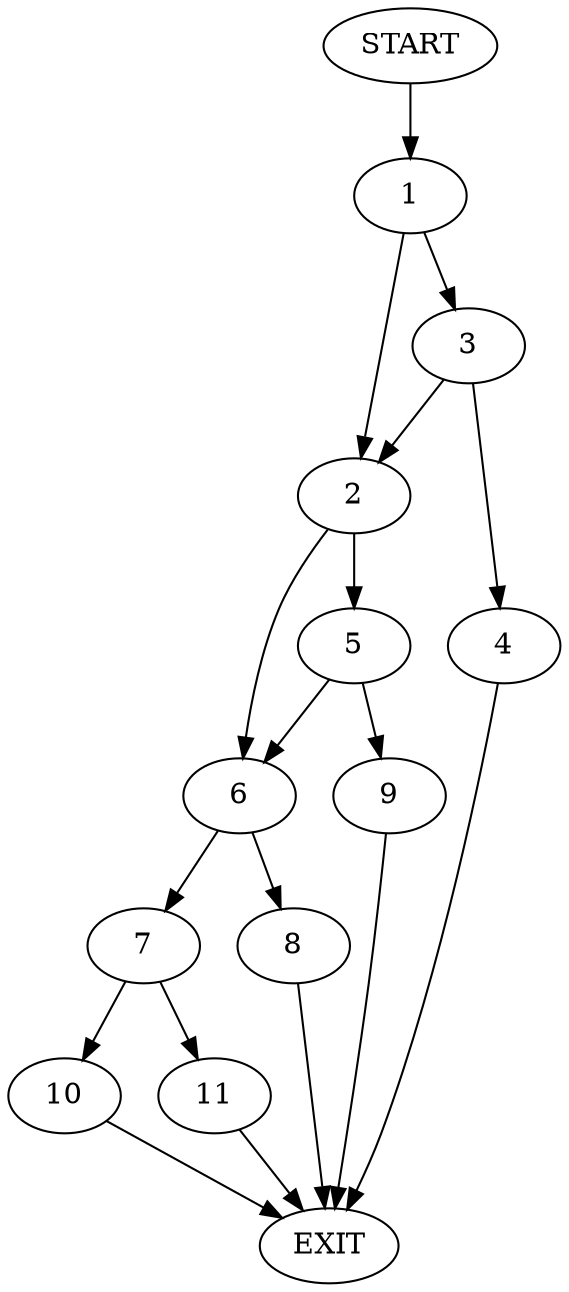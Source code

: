 digraph {
0 [label="START"]
12 [label="EXIT"]
0 -> 1
1 -> 2
1 -> 3
3 -> 2
3 -> 4
2 -> 5
2 -> 6
4 -> 12
6 -> 7
6 -> 8
5 -> 9
5 -> 6
9 -> 12
8 -> 12
7 -> 10
7 -> 11
11 -> 12
10 -> 12
}
